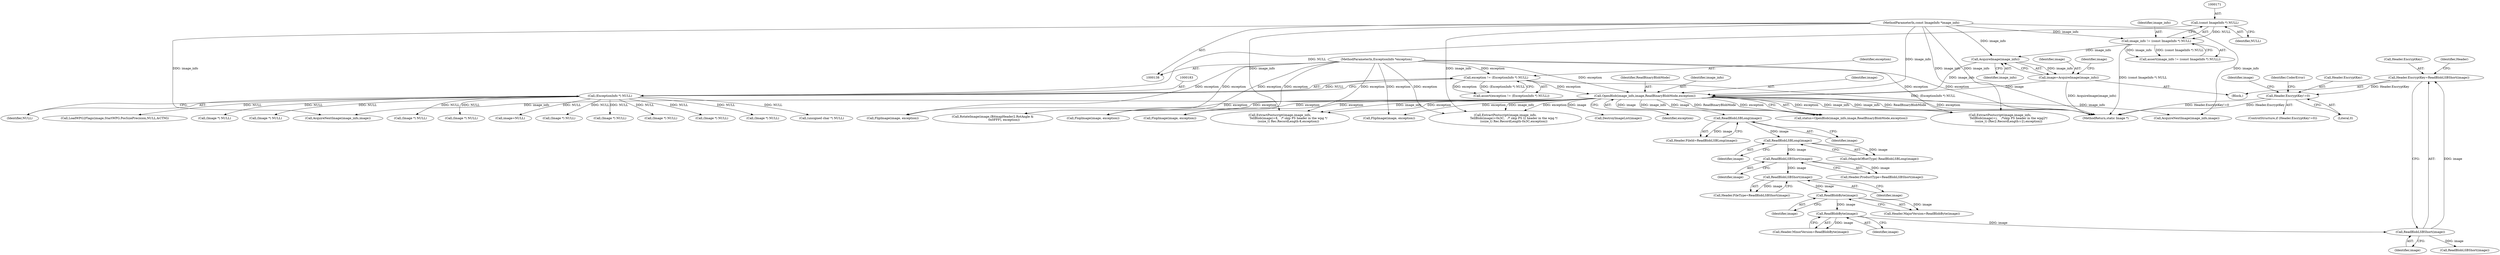 digraph "0_ImageMagick_e04cf3e9524f50ca336253513d977224e083b816@API" {
"1000261" [label="(Call,Header.EncryptKey=ReadBlobLSBShort(image))"];
"1000265" [label="(Call,ReadBlobLSBShort(image))"];
"1000259" [label="(Call,ReadBlobByte(image))"];
"1000253" [label="(Call,ReadBlobByte(image))"];
"1000247" [label="(Call,ReadBlobLSBShort(image))"];
"1000241" [label="(Call,ReadBlobLSBShort(image))"];
"1000235" [label="(Call,ReadBlobLSBLong(image))"];
"1000227" [label="(Call,ReadBlobLSBLong(image))"];
"1000205" [label="(Call,OpenBlob(image_info,image,ReadBinaryBlobMode,exception))"];
"1000196" [label="(Call,AcquireImage(image_info))"];
"1000168" [label="(Call,image_info != (const ImageInfo *) NULL)"];
"1000139" [label="(MethodParameterIn,const ImageInfo *image_info)"];
"1000170" [label="(Call,(const ImageInfo *) NULL)"];
"1000194" [label="(Call,image=AcquireImage(image_info))"];
"1000180" [label="(Call,exception != (ExceptionInfo *) NULL)"];
"1000140" [label="(MethodParameterIn,ExceptionInfo *exception)"];
"1000182" [label="(Call,(ExceptionInfo *) NULL)"];
"1000291" [label="(Call,Header.EncryptKey!=0)"];
"1001152" [label="(Call,RotateImage(image,(BitmapHeader2.RotAngle &\n                        0x0FFF), exception))"];
"1001131" [label="(Call,(Image *) NULL)"];
"1000249" [label="(Call,Header.MajorVersion=ReadBlobByte(image))"];
"1000259" [label="(Call,ReadBlobByte(image))"];
"1000228" [label="(Identifier,image)"];
"1000141" [label="(Block,)"];
"1000180" [label="(Call,exception != (ExceptionInfo *) NULL)"];
"1001098" [label="(Call,FlopImage(image, exception))"];
"1000195" [label="(Identifier,image)"];
"1001738" [label="(Call,(Image *) NULL)"];
"1000205" [label="(Call,OpenBlob(image_info,image,ReadBinaryBlobMode,exception))"];
"1000237" [label="(Call,Header.ProductType=ReadBlobLSBShort(image))"];
"1000140" [label="(MethodParameterIn,ExceptionInfo *exception)"];
"1001174" [label="(Call,AcquireNextImage(image_info,image))"];
"1000200" [label="(Identifier,image)"];
"1001187" [label="(Call,(Image *) NULL)"];
"1000235" [label="(Call,ReadBlobLSBLong(image))"];
"1000168" [label="(Call,image_info != (const ImageInfo *) NULL)"];
"1000242" [label="(Identifier,image)"];
"1001783" [label="(Call,AcquireNextImage(image_info,image))"];
"1001163" [label="(Call,(Image *) NULL)"];
"1000265" [label="(Call,ReadBlobLSBShort(image))"];
"1000227" [label="(Call,ReadBlobLSBLong(image))"];
"1000621" [label="(Call,ExtractPostscript(image,image_info,\n                  TellBlob(image)+8,   /* skip PS header in the wpg */\n                  (ssize_t) Rec.RecordLength-8,exception))"];
"1000261" [label="(Call,Header.EncryptKey=ReadBlobLSBShort(image))"];
"1000203" [label="(Call,status=OpenBlob(image_info,image,ReadBinaryBlobMode,exception))"];
"1000170" [label="(Call,(const ImageInfo *) NULL)"];
"1000253" [label="(Call,ReadBlobByte(image))"];
"1001766" [label="(Call,FlipImage(image, exception))"];
"1001887" [label="(Call,image=NULL)"];
"1000266" [label="(Identifier,image)"];
"1001796" [label="(Call,(Image *) NULL)"];
"1000301" [label="(Identifier,image)"];
"1001732" [label="(Call,FlopImage(image, exception))"];
"1000223" [label="(Call,Header.FileId=ReadBlobLSBLong(image))"];
"1001104" [label="(Call,(Image *) NULL)"];
"1000206" [label="(Identifier,image_info)"];
"1001772" [label="(Call,(Image *) NULL)"];
"1000254" [label="(Identifier,image)"];
"1000233" [label="(Call,(MagickOffsetType) ReadBlobLSBLong(image))"];
"1000169" [label="(Identifier,image_info)"];
"1001893" [label="(Call,(Image *) NULL)"];
"1000209" [label="(Identifier,exception)"];
"1000290" [label="(ControlStructure,if (Header.EncryptKey!=0))"];
"1000260" [label="(Identifier,image)"];
"1001667" [label="(Call,(unsigned char *) NULL)"];
"1000297" [label="(Identifier,CoderError)"];
"1000197" [label="(Identifier,image_info)"];
"1000184" [label="(Identifier,NULL)"];
"1000220" [label="(Call,(Image *) NULL)"];
"1000271" [label="(Call,ReadBlobLSBShort(image))"];
"1000207" [label="(Identifier,image)"];
"1000292" [label="(Call,Header.EncryptKey)"];
"1000196" [label="(Call,AcquireImage(image_info))"];
"1001219" [label="(Call,ExtractPostscript(image,image_info,\n                  TellBlob(image)+0x3C,   /* skip PS l2 header in the wpg */\n                  (ssize_t) Rec.RecordLength-0x3C,exception))"];
"1000241" [label="(Call,ReadBlobLSBShort(image))"];
"1000139" [label="(MethodParameterIn,const ImageInfo *image_info)"];
"1000167" [label="(Call,assert(image_info != (const ImageInfo *) NULL))"];
"1000248" [label="(Identifier,image)"];
"1000236" [label="(Identifier,image)"];
"1000247" [label="(Call,ReadBlobLSBShort(image))"];
"1000217" [label="(Call,DestroyImageList(image))"];
"1000269" [label="(Identifier,Header)"];
"1001125" [label="(Call,FlipImage(image, exception))"];
"1000295" [label="(Literal,0)"];
"1000179" [label="(Call,assert(exception != (ExceptionInfo *) NULL))"];
"1000255" [label="(Call,Header.MinorVersion=ReadBlobByte(image))"];
"1001855" [label="(Call,LoadWPG2Flags(image,StartWPG.PosSizePrecision,NULL,&CTM))"];
"1001834" [label="(Call,ExtractPostscript(image,image_info,\n                  TellBlob(image)+i,    /*skip PS header in the wpg2*/\n                  (ssize_t) (Rec2.RecordLength-i-2),exception))"];
"1000243" [label="(Call,Header.FileType=ReadBlobLSBShort(image))"];
"1000181" [label="(Identifier,exception)"];
"1000208" [label="(Identifier,ReadBinaryBlobMode)"];
"1000291" [label="(Call,Header.EncryptKey!=0)"];
"1001965" [label="(MethodReturn,static Image *)"];
"1000194" [label="(Call,image=AcquireImage(image_info))"];
"1000182" [label="(Call,(ExceptionInfo *) NULL)"];
"1000262" [label="(Call,Header.EncryptKey)"];
"1000172" [label="(Identifier,NULL)"];
"1000261" -> "1000141"  [label="AST: "];
"1000261" -> "1000265"  [label="CFG: "];
"1000262" -> "1000261"  [label="AST: "];
"1000265" -> "1000261"  [label="AST: "];
"1000269" -> "1000261"  [label="CFG: "];
"1000265" -> "1000261"  [label="DDG: image"];
"1000261" -> "1000291"  [label="DDG: Header.EncryptKey"];
"1000265" -> "1000266"  [label="CFG: "];
"1000266" -> "1000265"  [label="AST: "];
"1000259" -> "1000265"  [label="DDG: image"];
"1000265" -> "1000271"  [label="DDG: image"];
"1000259" -> "1000255"  [label="AST: "];
"1000259" -> "1000260"  [label="CFG: "];
"1000260" -> "1000259"  [label="AST: "];
"1000255" -> "1000259"  [label="CFG: "];
"1000259" -> "1000255"  [label="DDG: image"];
"1000253" -> "1000259"  [label="DDG: image"];
"1000253" -> "1000249"  [label="AST: "];
"1000253" -> "1000254"  [label="CFG: "];
"1000254" -> "1000253"  [label="AST: "];
"1000249" -> "1000253"  [label="CFG: "];
"1000253" -> "1000249"  [label="DDG: image"];
"1000247" -> "1000253"  [label="DDG: image"];
"1000247" -> "1000243"  [label="AST: "];
"1000247" -> "1000248"  [label="CFG: "];
"1000248" -> "1000247"  [label="AST: "];
"1000243" -> "1000247"  [label="CFG: "];
"1000247" -> "1000243"  [label="DDG: image"];
"1000241" -> "1000247"  [label="DDG: image"];
"1000241" -> "1000237"  [label="AST: "];
"1000241" -> "1000242"  [label="CFG: "];
"1000242" -> "1000241"  [label="AST: "];
"1000237" -> "1000241"  [label="CFG: "];
"1000241" -> "1000237"  [label="DDG: image"];
"1000235" -> "1000241"  [label="DDG: image"];
"1000235" -> "1000233"  [label="AST: "];
"1000235" -> "1000236"  [label="CFG: "];
"1000236" -> "1000235"  [label="AST: "];
"1000233" -> "1000235"  [label="CFG: "];
"1000235" -> "1000233"  [label="DDG: image"];
"1000227" -> "1000235"  [label="DDG: image"];
"1000227" -> "1000223"  [label="AST: "];
"1000227" -> "1000228"  [label="CFG: "];
"1000228" -> "1000227"  [label="AST: "];
"1000223" -> "1000227"  [label="CFG: "];
"1000227" -> "1000223"  [label="DDG: image"];
"1000205" -> "1000227"  [label="DDG: image"];
"1000205" -> "1000203"  [label="AST: "];
"1000205" -> "1000209"  [label="CFG: "];
"1000206" -> "1000205"  [label="AST: "];
"1000207" -> "1000205"  [label="AST: "];
"1000208" -> "1000205"  [label="AST: "];
"1000209" -> "1000205"  [label="AST: "];
"1000203" -> "1000205"  [label="CFG: "];
"1000205" -> "1001965"  [label="DDG: exception"];
"1000205" -> "1001965"  [label="DDG: image_info"];
"1000205" -> "1001965"  [label="DDG: ReadBinaryBlobMode"];
"1000205" -> "1000203"  [label="DDG: image_info"];
"1000205" -> "1000203"  [label="DDG: image"];
"1000205" -> "1000203"  [label="DDG: ReadBinaryBlobMode"];
"1000205" -> "1000203"  [label="DDG: exception"];
"1000196" -> "1000205"  [label="DDG: image_info"];
"1000139" -> "1000205"  [label="DDG: image_info"];
"1000194" -> "1000205"  [label="DDG: image"];
"1000180" -> "1000205"  [label="DDG: exception"];
"1000140" -> "1000205"  [label="DDG: exception"];
"1000205" -> "1000217"  [label="DDG: image"];
"1000205" -> "1000621"  [label="DDG: image_info"];
"1000205" -> "1000621"  [label="DDG: exception"];
"1000205" -> "1001098"  [label="DDG: exception"];
"1000205" -> "1001125"  [label="DDG: exception"];
"1000205" -> "1001152"  [label="DDG: exception"];
"1000205" -> "1001174"  [label="DDG: image_info"];
"1000205" -> "1001219"  [label="DDG: image_info"];
"1000205" -> "1001219"  [label="DDG: exception"];
"1000205" -> "1001732"  [label="DDG: exception"];
"1000205" -> "1001766"  [label="DDG: exception"];
"1000205" -> "1001783"  [label="DDG: image_info"];
"1000205" -> "1001834"  [label="DDG: image_info"];
"1000205" -> "1001834"  [label="DDG: exception"];
"1000196" -> "1000194"  [label="AST: "];
"1000196" -> "1000197"  [label="CFG: "];
"1000197" -> "1000196"  [label="AST: "];
"1000194" -> "1000196"  [label="CFG: "];
"1000196" -> "1000194"  [label="DDG: image_info"];
"1000168" -> "1000196"  [label="DDG: image_info"];
"1000139" -> "1000196"  [label="DDG: image_info"];
"1000168" -> "1000167"  [label="AST: "];
"1000168" -> "1000170"  [label="CFG: "];
"1000169" -> "1000168"  [label="AST: "];
"1000170" -> "1000168"  [label="AST: "];
"1000167" -> "1000168"  [label="CFG: "];
"1000168" -> "1001965"  [label="DDG: (const ImageInfo *) NULL"];
"1000168" -> "1000167"  [label="DDG: image_info"];
"1000168" -> "1000167"  [label="DDG: (const ImageInfo *) NULL"];
"1000139" -> "1000168"  [label="DDG: image_info"];
"1000170" -> "1000168"  [label="DDG: NULL"];
"1000139" -> "1000138"  [label="AST: "];
"1000139" -> "1001965"  [label="DDG: image_info"];
"1000139" -> "1000621"  [label="DDG: image_info"];
"1000139" -> "1001174"  [label="DDG: image_info"];
"1000139" -> "1001219"  [label="DDG: image_info"];
"1000139" -> "1001783"  [label="DDG: image_info"];
"1000139" -> "1001834"  [label="DDG: image_info"];
"1000170" -> "1000172"  [label="CFG: "];
"1000171" -> "1000170"  [label="AST: "];
"1000172" -> "1000170"  [label="AST: "];
"1000170" -> "1000182"  [label="DDG: NULL"];
"1000194" -> "1000141"  [label="AST: "];
"1000195" -> "1000194"  [label="AST: "];
"1000200" -> "1000194"  [label="CFG: "];
"1000194" -> "1001965"  [label="DDG: AcquireImage(image_info)"];
"1000180" -> "1000179"  [label="AST: "];
"1000180" -> "1000182"  [label="CFG: "];
"1000181" -> "1000180"  [label="AST: "];
"1000182" -> "1000180"  [label="AST: "];
"1000179" -> "1000180"  [label="CFG: "];
"1000180" -> "1001965"  [label="DDG: (ExceptionInfo *) NULL"];
"1000180" -> "1000179"  [label="DDG: exception"];
"1000180" -> "1000179"  [label="DDG: (ExceptionInfo *) NULL"];
"1000140" -> "1000180"  [label="DDG: exception"];
"1000182" -> "1000180"  [label="DDG: NULL"];
"1000140" -> "1000138"  [label="AST: "];
"1000140" -> "1001965"  [label="DDG: exception"];
"1000140" -> "1000621"  [label="DDG: exception"];
"1000140" -> "1001098"  [label="DDG: exception"];
"1000140" -> "1001125"  [label="DDG: exception"];
"1000140" -> "1001152"  [label="DDG: exception"];
"1000140" -> "1001219"  [label="DDG: exception"];
"1000140" -> "1001732"  [label="DDG: exception"];
"1000140" -> "1001766"  [label="DDG: exception"];
"1000140" -> "1001834"  [label="DDG: exception"];
"1000182" -> "1000184"  [label="CFG: "];
"1000183" -> "1000182"  [label="AST: "];
"1000184" -> "1000182"  [label="AST: "];
"1000182" -> "1000220"  [label="DDG: NULL"];
"1000182" -> "1001104"  [label="DDG: NULL"];
"1000182" -> "1001131"  [label="DDG: NULL"];
"1000182" -> "1001163"  [label="DDG: NULL"];
"1000182" -> "1001187"  [label="DDG: NULL"];
"1000182" -> "1001667"  [label="DDG: NULL"];
"1000182" -> "1001738"  [label="DDG: NULL"];
"1000182" -> "1001772"  [label="DDG: NULL"];
"1000182" -> "1001796"  [label="DDG: NULL"];
"1000182" -> "1001855"  [label="DDG: NULL"];
"1000182" -> "1001887"  [label="DDG: NULL"];
"1000182" -> "1001893"  [label="DDG: NULL"];
"1000291" -> "1000290"  [label="AST: "];
"1000291" -> "1000295"  [label="CFG: "];
"1000292" -> "1000291"  [label="AST: "];
"1000295" -> "1000291"  [label="AST: "];
"1000297" -> "1000291"  [label="CFG: "];
"1000301" -> "1000291"  [label="CFG: "];
"1000291" -> "1001965"  [label="DDG: Header.EncryptKey!=0"];
"1000291" -> "1001965"  [label="DDG: Header.EncryptKey"];
}
